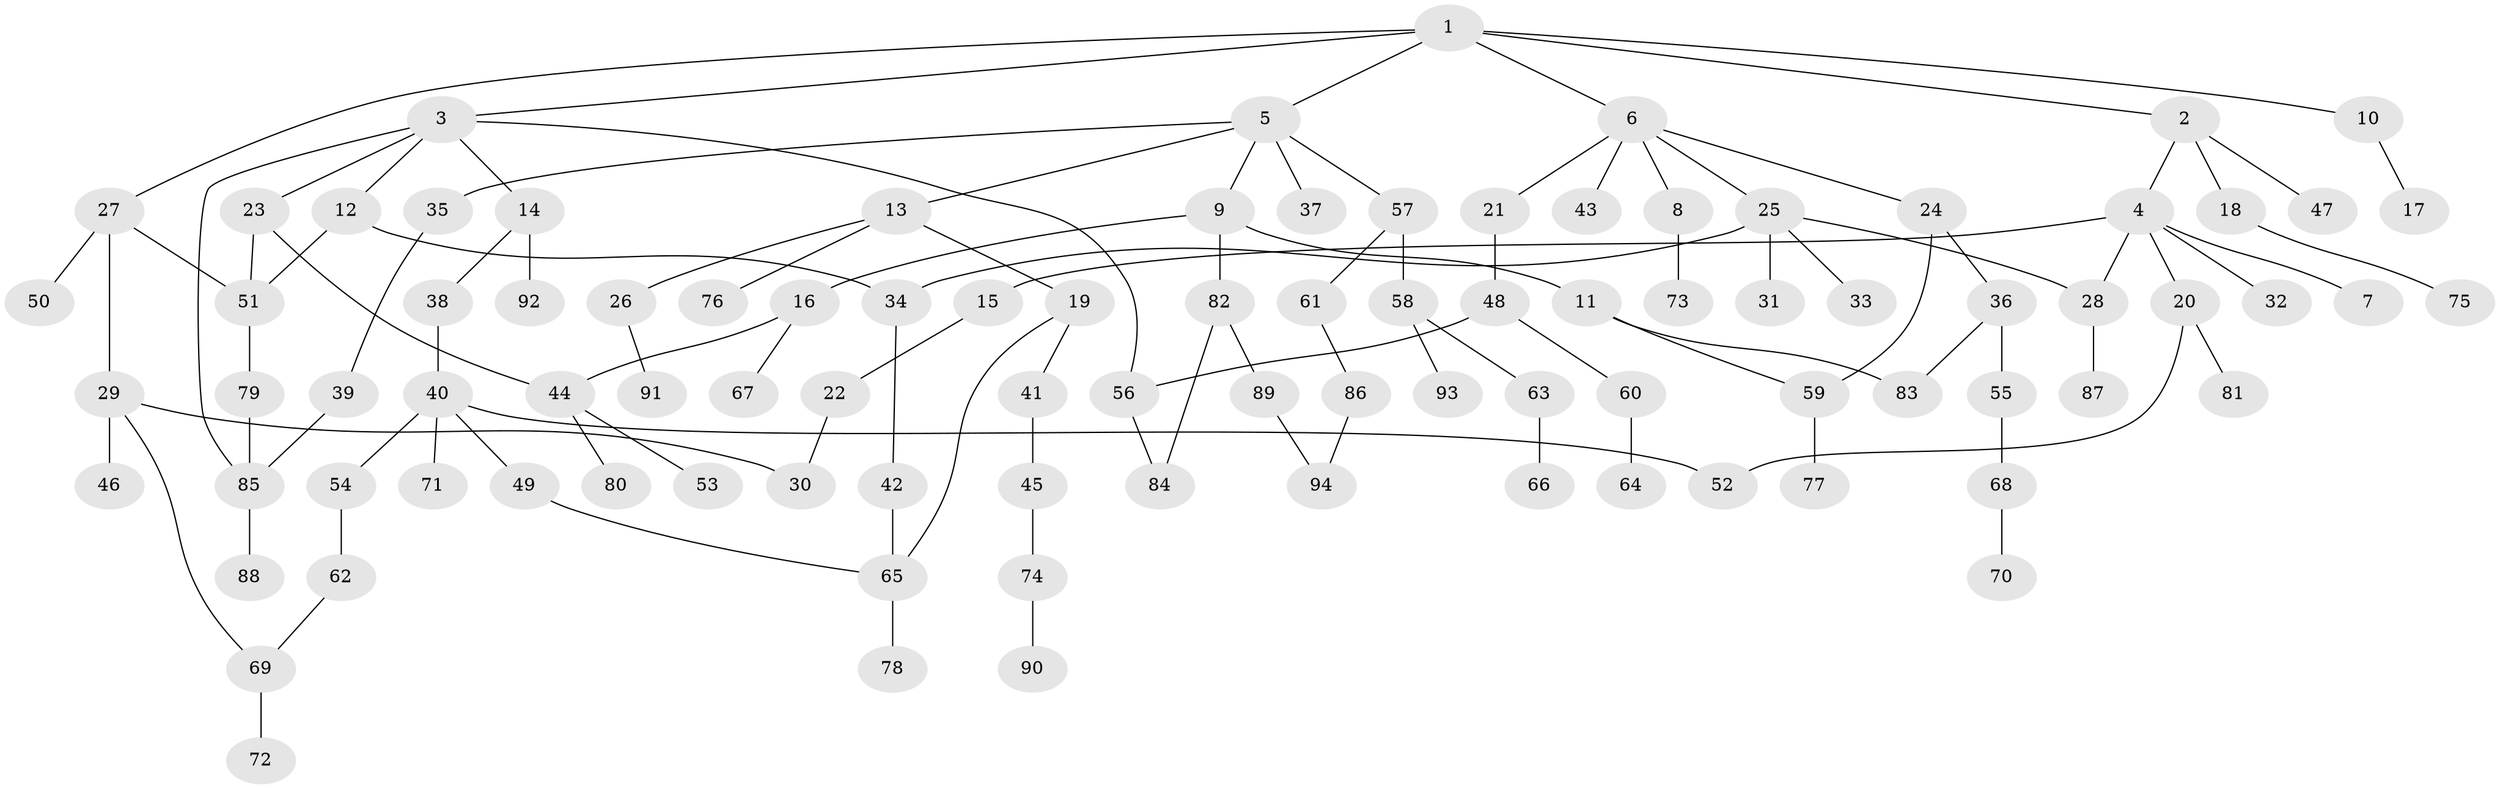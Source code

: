 // coarse degree distribution, {8: 0.016666666666666666, 3: 0.16666666666666666, 7: 0.03333333333333333, 5: 0.06666666666666667, 1: 0.3, 2: 0.31666666666666665, 4: 0.1}
// Generated by graph-tools (version 1.1) at 2025/51/02/27/25 19:51:39]
// undirected, 94 vertices, 110 edges
graph export_dot {
graph [start="1"]
  node [color=gray90,style=filled];
  1;
  2;
  3;
  4;
  5;
  6;
  7;
  8;
  9;
  10;
  11;
  12;
  13;
  14;
  15;
  16;
  17;
  18;
  19;
  20;
  21;
  22;
  23;
  24;
  25;
  26;
  27;
  28;
  29;
  30;
  31;
  32;
  33;
  34;
  35;
  36;
  37;
  38;
  39;
  40;
  41;
  42;
  43;
  44;
  45;
  46;
  47;
  48;
  49;
  50;
  51;
  52;
  53;
  54;
  55;
  56;
  57;
  58;
  59;
  60;
  61;
  62;
  63;
  64;
  65;
  66;
  67;
  68;
  69;
  70;
  71;
  72;
  73;
  74;
  75;
  76;
  77;
  78;
  79;
  80;
  81;
  82;
  83;
  84;
  85;
  86;
  87;
  88;
  89;
  90;
  91;
  92;
  93;
  94;
  1 -- 2;
  1 -- 3;
  1 -- 5;
  1 -- 6;
  1 -- 10;
  1 -- 27;
  2 -- 4;
  2 -- 18;
  2 -- 47;
  3 -- 12;
  3 -- 14;
  3 -- 23;
  3 -- 85;
  3 -- 56;
  4 -- 7;
  4 -- 15;
  4 -- 20;
  4 -- 28;
  4 -- 32;
  5 -- 9;
  5 -- 13;
  5 -- 35;
  5 -- 37;
  5 -- 57;
  6 -- 8;
  6 -- 21;
  6 -- 24;
  6 -- 25;
  6 -- 43;
  8 -- 73;
  9 -- 11;
  9 -- 16;
  9 -- 82;
  10 -- 17;
  11 -- 83;
  11 -- 59;
  12 -- 51;
  12 -- 34;
  13 -- 19;
  13 -- 26;
  13 -- 76;
  14 -- 38;
  14 -- 92;
  15 -- 22;
  16 -- 44;
  16 -- 67;
  18 -- 75;
  19 -- 41;
  19 -- 65;
  20 -- 81;
  20 -- 52;
  21 -- 48;
  22 -- 30;
  23 -- 51;
  23 -- 44;
  24 -- 36;
  24 -- 59;
  25 -- 31;
  25 -- 33;
  25 -- 34;
  25 -- 28;
  26 -- 91;
  27 -- 29;
  27 -- 50;
  27 -- 51;
  28 -- 87;
  29 -- 46;
  29 -- 69;
  29 -- 30;
  34 -- 42;
  35 -- 39;
  36 -- 55;
  36 -- 83;
  38 -- 40;
  39 -- 85;
  40 -- 49;
  40 -- 52;
  40 -- 54;
  40 -- 71;
  41 -- 45;
  42 -- 65;
  44 -- 53;
  44 -- 80;
  45 -- 74;
  48 -- 56;
  48 -- 60;
  49 -- 65;
  51 -- 79;
  54 -- 62;
  55 -- 68;
  56 -- 84;
  57 -- 58;
  57 -- 61;
  58 -- 63;
  58 -- 93;
  59 -- 77;
  60 -- 64;
  61 -- 86;
  62 -- 69;
  63 -- 66;
  65 -- 78;
  68 -- 70;
  69 -- 72;
  74 -- 90;
  79 -- 85;
  82 -- 89;
  82 -- 84;
  85 -- 88;
  86 -- 94;
  89 -- 94;
}
